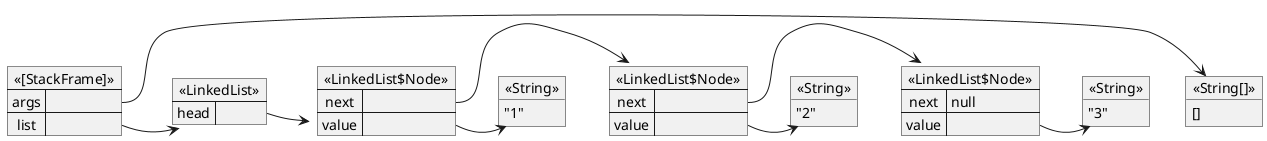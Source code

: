 @startuml
map "<<[StackFrame]>>" as _0f07b6f2a31cbd2e26428c51e8660b0dffe6e352 {
  args =>
  list =>
}
object "<<String[]>>" as _bdb37fd1fa1b13d2c62e42aa9a27afaa093a1889 {
  []
}
map "<<LinkedList>>" as _d239d2a0e8a5c6c1ed6c20afee1d1e687460f071 {
  head =>
}
map "<<LinkedList$Node>>" as _ad3219f72f530fee02ecfd70342d9147b9821821 {
  next =>
  value =>
}
map "<<LinkedList$Node>>" as _dca3234672c63348e5af4019b41266ccd97f0071 {
  next =>
  value =>
}
map "<<LinkedList$Node>>" as _f04da925c2af63ffc089f90492ca96b994274c35 {
  next => null
  value =>
}
object "<<String>>" as _e7f07c2087c554305224912bd467c3709fe09766 {
  "3"
}
object "<<String>>" as _f2a3cec6ae67e6367906810033042c0c5ba7edcd {
  "2"
}
object "<<String>>" as _5b2a34feae5ba09ec6c977e9d818a519af685204 {
  "1"
}
_0f07b6f2a31cbd2e26428c51e8660b0dffe6e352::args => _bdb37fd1fa1b13d2c62e42aa9a27afaa093a1889
_0f07b6f2a31cbd2e26428c51e8660b0dffe6e352::list => _d239d2a0e8a5c6c1ed6c20afee1d1e687460f071
_d239d2a0e8a5c6c1ed6c20afee1d1e687460f071::head => _ad3219f72f530fee02ecfd70342d9147b9821821
_ad3219f72f530fee02ecfd70342d9147b9821821::next => _dca3234672c63348e5af4019b41266ccd97f0071
_dca3234672c63348e5af4019b41266ccd97f0071::next => _f04da925c2af63ffc089f90492ca96b994274c35
_f04da925c2af63ffc089f90492ca96b994274c35::value => _e7f07c2087c554305224912bd467c3709fe09766
_dca3234672c63348e5af4019b41266ccd97f0071::value => _f2a3cec6ae67e6367906810033042c0c5ba7edcd
_ad3219f72f530fee02ecfd70342d9147b9821821::value => _5b2a34feae5ba09ec6c977e9d818a519af685204
@enduml

